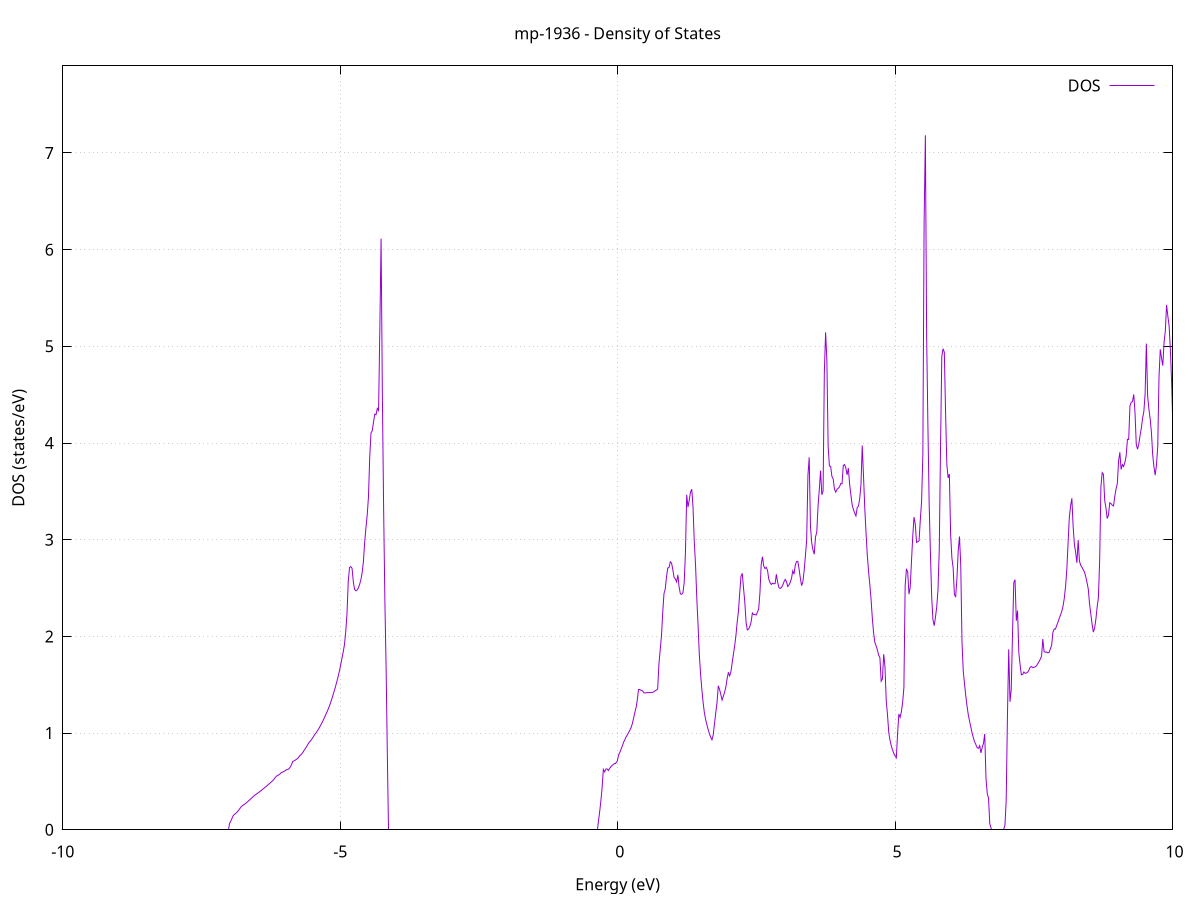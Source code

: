 set title 'mp-1936 - Density of States'
set xlabel 'Energy (eV)'
set ylabel 'DOS (states/eV)'
set grid
set xrange [-10:10]
set yrange [0:7.901]
set xzeroaxis lt -1
set terminal png size 800,600
set output 'mp-1936_dos_gnuplot.png'
plot '-' using 1:2 with lines title 'DOS'
-30.232000 0.000000
-30.209300 0.000000
-30.186500 0.000000
-30.163800 0.000000
-30.141000 0.000000
-30.118300 0.000000
-30.095500 0.000000
-30.072700 0.000000
-30.050000 0.000000
-30.027200 0.000000
-30.004500 0.000000
-29.981700 0.000000
-29.958900 0.000000
-29.936200 0.000000
-29.913400 0.000000
-29.890700 0.000000
-29.867900 0.000000
-29.845100 0.000000
-29.822400 0.000000
-29.799600 0.000000
-29.776900 0.000000
-29.754100 0.000000
-29.731300 0.000000
-29.708600 0.000000
-29.685800 0.000000
-29.663100 0.000000
-29.640300 0.000000
-29.617500 0.000000
-29.594800 0.000000
-29.572000 0.000000
-29.549300 0.000000
-29.526500 0.000000
-29.503700 0.000000
-29.481000 0.000000
-29.458200 0.000000
-29.435500 0.000000
-29.412700 0.000000
-29.389900 0.000000
-29.367200 0.000000
-29.344400 0.000000
-29.321700 0.000000
-29.298900 0.000000
-29.276100 0.000000
-29.253400 0.000000
-29.230600 0.000000
-29.207900 0.000000
-29.185100 0.000000
-29.162300 0.000000
-29.139600 0.000000
-29.116800 0.000000
-29.094100 0.000000
-29.071300 0.000000
-29.048500 0.000000
-29.025800 0.000000
-29.003000 0.000000
-28.980300 0.000000
-28.957500 0.000000
-28.934700 0.000000
-28.912000 0.000000
-28.889200 0.000000
-28.866500 0.000000
-28.843700 0.000000
-28.820900 0.000000
-28.798200 0.000000
-28.775400 0.000000
-28.752700 0.000000
-28.729900 0.000000
-28.707200 0.000000
-28.684400 0.000000
-28.661600 0.000000
-28.638900 0.000000
-28.616100 0.000000
-28.593400 0.000000
-28.570600 0.000000
-28.547800 0.000000
-28.525100 0.000000
-28.502300 0.000000
-28.479600 0.000000
-28.456800 0.000000
-28.434000 0.000000
-28.411300 0.000000
-28.388500 0.000000
-28.365800 0.000000
-28.343000 0.000000
-28.320200 0.000000
-28.297500 0.000000
-28.274700 0.000000
-28.252000 0.000000
-28.229200 0.000000
-28.206400 0.000000
-28.183700 0.000000
-28.160900 18.110400
-28.138200 35.543400
-28.115400 20.379200
-28.092600 17.071500
-28.069900 16.939700
-28.047100 18.409800
-28.024400 22.756800
-28.001600 44.437900
-27.978800 50.892100
-27.956100 25.970800
-27.933300 51.764400
-27.910600 25.797000
-27.887800 44.618100
-27.865000 54.731200
-27.842300 58.452200
-27.819500 20.855100
-27.796800 0.000000
-27.774000 0.000000
-27.751200 0.000000
-27.728500 0.000000
-27.705700 0.000000
-27.683000 0.000000
-27.660200 0.000000
-27.637400 0.000000
-27.614700 0.000000
-27.591900 0.000000
-27.569200 0.000000
-27.546400 0.000000
-27.523600 0.000000
-27.500900 0.000000
-27.478100 0.000000
-27.455400 0.000000
-27.432600 0.000000
-27.409800 0.000000
-27.387100 0.000000
-27.364300 0.000000
-27.341600 0.000000
-27.318800 0.000000
-27.296100 0.000000
-27.273300 0.000000
-27.250500 0.000000
-27.227800 0.000000
-27.205000 0.000000
-27.182300 0.000000
-27.159500 0.000000
-27.136700 0.000000
-27.114000 0.000000
-27.091200 0.000000
-27.068500 0.000000
-27.045700 0.000000
-27.022900 0.000000
-27.000200 0.000000
-26.977400 0.000000
-26.954700 0.000000
-26.931900 0.000000
-26.909100 0.000000
-26.886400 0.000000
-26.863600 0.000000
-26.840900 0.000000
-26.818100 0.000000
-26.795300 0.000000
-26.772600 0.000000
-26.749800 0.000000
-26.727100 0.000000
-26.704300 0.000000
-26.681500 0.000000
-26.658800 0.000000
-26.636000 0.000000
-26.613300 0.000000
-26.590500 0.000000
-26.567700 0.000000
-26.545000 0.000000
-26.522200 0.000000
-26.499500 0.000000
-26.476700 0.000000
-26.453900 0.000000
-26.431200 0.000000
-26.408400 0.000000
-26.385700 0.000000
-26.362900 0.000000
-26.340100 0.000000
-26.317400 0.000000
-26.294600 0.000000
-26.271900 0.000000
-26.249100 0.000000
-26.226300 0.000000
-26.203600 0.000000
-26.180800 0.000000
-26.158100 0.000000
-26.135300 0.000000
-26.112500 0.000000
-26.089800 0.000000
-26.067000 0.000000
-26.044300 0.000000
-26.021500 0.000000
-25.998700 0.000000
-25.976000 0.000000
-25.953200 0.000000
-25.930500 0.000000
-25.907700 0.000000
-25.885000 0.000000
-25.862200 0.000000
-25.839400 0.000000
-25.816700 0.000000
-25.793900 0.000000
-25.771200 0.000000
-25.748400 0.000000
-25.725600 0.000000
-25.702900 0.000000
-25.680100 0.000000
-25.657400 0.000000
-25.634600 0.000000
-25.611800 0.000000
-25.589100 0.000000
-25.566300 0.000000
-25.543600 0.000000
-25.520800 0.000000
-25.498000 0.000000
-25.475300 0.000000
-25.452500 0.000000
-25.429800 0.000000
-25.407000 0.000000
-25.384200 0.000000
-25.361500 0.000000
-25.338700 0.000000
-25.316000 0.000000
-25.293200 0.000000
-25.270400 0.000000
-25.247700 0.000000
-25.224900 0.000000
-25.202200 0.000000
-25.179400 0.000000
-25.156600 0.000000
-25.133900 0.000000
-25.111100 0.000000
-25.088400 0.000000
-25.065600 0.000000
-25.042800 0.000000
-25.020100 0.000000
-24.997300 0.000000
-24.974600 0.000000
-24.951800 0.000000
-24.929000 0.000000
-24.906300 0.000000
-24.883500 0.000000
-24.860800 0.000000
-24.838000 0.000000
-24.815200 0.000000
-24.792500 0.000000
-24.769700 0.000000
-24.747000 0.000000
-24.724200 0.000000
-24.701400 0.000000
-24.678700 0.000000
-24.655900 0.000000
-24.633200 0.000000
-24.610400 0.000000
-24.587600 0.000000
-24.564900 0.000000
-24.542100 0.000000
-24.519400 0.000000
-24.496600 0.000000
-24.473900 0.000000
-24.451100 0.000000
-24.428300 0.000000
-24.405600 0.000000
-24.382800 0.000000
-24.360100 0.000000
-24.337300 0.000000
-24.314500 0.000000
-24.291800 0.000000
-24.269000 0.000000
-24.246300 0.000000
-24.223500 0.000000
-24.200700 0.000000
-24.178000 0.000000
-24.155200 0.000000
-24.132500 0.000000
-24.109700 0.000000
-24.086900 0.000000
-24.064200 0.000000
-24.041400 0.000000
-24.018700 0.000000
-23.995900 0.000000
-23.973100 0.000000
-23.950400 0.000000
-23.927600 0.000000
-23.904900 0.000000
-23.882100 0.000000
-23.859300 0.000000
-23.836600 0.000000
-23.813800 0.000000
-23.791100 0.000000
-23.768300 0.000000
-23.745500 0.000000
-23.722800 0.000000
-23.700000 0.000000
-23.677300 0.000000
-23.654500 0.000000
-23.631700 0.000000
-23.609000 0.000000
-23.586200 0.000000
-23.563500 0.000000
-23.540700 0.000000
-23.517900 0.000000
-23.495200 0.000000
-23.472400 0.000000
-23.449700 0.000000
-23.426900 0.000000
-23.404100 0.000000
-23.381400 0.000000
-23.358600 0.000000
-23.335900 0.000000
-23.313100 0.000000
-23.290300 0.000000
-23.267600 0.000000
-23.244800 0.000000
-23.222100 0.000000
-23.199300 0.000000
-23.176500 0.000000
-23.153800 0.000000
-23.131000 0.000000
-23.108300 0.000000
-23.085500 0.000000
-23.062800 0.000000
-23.040000 0.000000
-23.017200 0.000000
-22.994500 0.000000
-22.971700 0.000000
-22.949000 0.000000
-22.926200 0.000000
-22.903400 0.000000
-22.880700 0.000000
-22.857900 0.000000
-22.835200 0.000000
-22.812400 0.000000
-22.789600 0.000000
-22.766900 0.000000
-22.744100 0.000000
-22.721400 0.000000
-22.698600 0.000000
-22.675800 0.000000
-22.653100 0.000000
-22.630300 0.000000
-22.607600 0.000000
-22.584800 0.000000
-22.562000 0.000000
-22.539300 0.000000
-22.516500 0.000000
-22.493800 0.000000
-22.471000 0.000000
-22.448200 0.000000
-22.425500 0.000000
-22.402700 0.000000
-22.380000 0.000000
-22.357200 0.000000
-22.334400 0.000000
-22.311700 0.000000
-22.288900 0.000000
-22.266200 0.000000
-22.243400 0.000000
-22.220600 0.000000
-22.197900 0.000000
-22.175100 0.000000
-22.152400 0.000000
-22.129600 0.000000
-22.106800 0.000000
-22.084100 0.000000
-22.061300 0.000000
-22.038600 0.000000
-22.015800 0.000000
-21.993000 0.000000
-21.970300 0.000000
-21.947500 0.000000
-21.924800 0.000000
-21.902000 0.000000
-21.879200 0.000000
-21.856500 0.000000
-21.833700 0.000000
-21.811000 0.000000
-21.788200 0.000000
-21.765400 0.000000
-21.742700 0.000000
-21.719900 0.000000
-21.697200 0.000000
-21.674400 0.000000
-21.651700 0.000000
-21.628900 0.000000
-21.606100 0.000000
-21.583400 0.000000
-21.560600 0.000000
-21.537900 0.000000
-21.515100 0.000000
-21.492300 0.000000
-21.469600 0.000000
-21.446800 0.000000
-21.424100 0.000000
-21.401300 0.000000
-21.378500 0.000000
-21.355800 0.000000
-21.333000 0.000000
-21.310300 0.000000
-21.287500 0.000000
-21.264700 0.000000
-21.242000 0.000000
-21.219200 0.000000
-21.196500 0.000000
-21.173700 0.000000
-21.150900 0.000000
-21.128200 0.000000
-21.105400 0.000000
-21.082700 0.000000
-21.059900 0.000000
-21.037100 0.000000
-21.014400 0.000000
-20.991600 0.000000
-20.968900 0.000000
-20.946100 0.000000
-20.923300 0.000000
-20.900600 0.000000
-20.877800 0.000000
-20.855100 0.000000
-20.832300 0.000000
-20.809500 0.000000
-20.786800 0.000000
-20.764000 0.000000
-20.741300 0.000000
-20.718500 0.000000
-20.695700 0.000000
-20.673000 0.000000
-20.650200 0.000000
-20.627500 0.000000
-20.604700 0.000000
-20.581900 0.000000
-20.559200 0.000000
-20.536400 0.000000
-20.513700 0.000000
-20.490900 0.000000
-20.468100 0.000000
-20.445400 0.000000
-20.422600 0.000000
-20.399900 0.000000
-20.377100 0.000000
-20.354300 0.000000
-20.331600 0.000000
-20.308800 0.000000
-20.286100 0.000000
-20.263300 0.000000
-20.240600 0.000000
-20.217800 0.000000
-20.195000 0.000000
-20.172300 0.000000
-20.149500 0.000000
-20.126800 0.000000
-20.104000 0.000000
-20.081200 0.000000
-20.058500 0.000000
-20.035700 0.000000
-20.013000 0.000000
-19.990200 0.000000
-19.967400 0.000000
-19.944700 0.000000
-19.921900 0.000000
-19.899200 0.000000
-19.876400 0.000000
-19.853600 0.000000
-19.830900 0.000000
-19.808100 0.000000
-19.785400 0.000000
-19.762600 0.000000
-19.739800 0.000000
-19.717100 0.000000
-19.694300 0.000000
-19.671600 0.000000
-19.648800 0.000000
-19.626000 0.000000
-19.603300 0.000000
-19.580500 0.000000
-19.557800 0.000000
-19.535000 0.000000
-19.512200 0.000000
-19.489500 0.000000
-19.466700 0.000000
-19.444000 0.000000
-19.421200 0.000000
-19.398400 0.000000
-19.375700 0.000000
-19.352900 0.000000
-19.330200 0.000000
-19.307400 0.000000
-19.284600 0.000000
-19.261900 0.000000
-19.239100 0.000000
-19.216400 0.000000
-19.193600 0.000000
-19.170800 0.000000
-19.148100 0.000000
-19.125300 0.000000
-19.102600 0.000000
-19.079800 0.000000
-19.057000 0.000000
-19.034300 0.000000
-19.011500 0.000000
-18.988800 0.000000
-18.966000 0.000000
-18.943200 0.000000
-18.920500 0.000000
-18.897700 0.000000
-18.875000 0.000000
-18.852200 0.000000
-18.829500 0.000000
-18.806700 0.000000
-18.783900 0.000000
-18.761200 0.000000
-18.738400 0.000000
-18.715700 0.000000
-18.692900 0.000000
-18.670100 0.000000
-18.647400 0.000000
-18.624600 0.000000
-18.601900 0.000000
-18.579100 0.000000
-18.556300 0.000000
-18.533600 0.000000
-18.510800 0.000000
-18.488100 0.000000
-18.465300 0.000000
-18.442500 0.000000
-18.419800 0.000000
-18.397000 0.000000
-18.374300 0.000000
-18.351500 0.000000
-18.328700 0.000000
-18.306000 0.000000
-18.283200 0.000000
-18.260500 0.000000
-18.237700 0.000000
-18.214900 0.000000
-18.192200 0.000000
-18.169400 0.000000
-18.146700 0.000000
-18.123900 0.000000
-18.101100 0.000000
-18.078400 0.000000
-18.055600 0.000000
-18.032900 0.000000
-18.010100 0.000000
-17.987300 0.000000
-17.964600 0.000000
-17.941800 0.000000
-17.919100 0.000000
-17.896300 0.000000
-17.873500 0.000000
-17.850800 0.000000
-17.828000 0.000000
-17.805300 0.000000
-17.782500 0.000000
-17.759700 0.000000
-17.737000 0.000000
-17.714200 0.000000
-17.691500 0.000000
-17.668700 0.000000
-17.645900 0.000000
-17.623200 0.000000
-17.600400 0.000000
-17.577700 0.000000
-17.554900 0.000000
-17.532100 0.000000
-17.509400 0.000000
-17.486600 0.000000
-17.463900 0.000000
-17.441100 0.000000
-17.418400 0.000000
-17.395600 0.000000
-17.372800 0.000000
-17.350100 0.000000
-17.327300 0.000000
-17.304600 0.000000
-17.281800 0.000000
-17.259000 0.000000
-17.236300 0.000000
-17.213500 0.000000
-17.190800 0.000000
-17.168000 0.000000
-17.145200 0.000000
-17.122500 0.000000
-17.099700 0.000000
-17.077000 0.000000
-17.054200 0.000000
-17.031400 0.000000
-17.008700 0.000000
-16.985900 0.000000
-16.963200 0.000000
-16.940400 0.000000
-16.917600 0.000000
-16.894900 0.000000
-16.872100 0.000000
-16.849400 0.000000
-16.826600 0.000000
-16.803800 0.000000
-16.781100 0.000000
-16.758300 0.000000
-16.735600 0.000000
-16.712800 0.000000
-16.690000 0.000000
-16.667300 0.000000
-16.644500 0.000000
-16.621800 0.000000
-16.599000 0.000000
-16.576200 0.000000
-16.553500 0.000000
-16.530700 0.000000
-16.508000 0.000000
-16.485200 0.000000
-16.462400 0.000000
-16.439700 0.000000
-16.416900 0.000000
-16.394200 0.000000
-16.371400 0.000000
-16.348600 0.000000
-16.325900 0.000000
-16.303100 0.000000
-16.280400 0.000000
-16.257600 0.000000
-16.234800 0.000000
-16.212100 0.000000
-16.189300 0.000000
-16.166600 0.000000
-16.143800 0.000000
-16.121000 0.000000
-16.098300 0.000000
-16.075500 0.000000
-16.052800 0.000000
-16.030000 0.000000
-16.007300 0.000000
-15.984500 0.000000
-15.961700 0.000000
-15.939000 0.000000
-15.916200 0.000000
-15.893500 0.000000
-15.870700 0.000000
-15.847900 0.000000
-15.825200 0.000000
-15.802400 0.000000
-15.779700 0.000000
-15.756900 0.000000
-15.734100 0.000000
-15.711400 0.000000
-15.688600 0.000000
-15.665900 0.000000
-15.643100 0.000000
-15.620300 0.000000
-15.597600 0.000000
-15.574800 0.000000
-15.552100 0.000000
-15.529300 0.000000
-15.506500 0.000000
-15.483800 0.000000
-15.461000 0.000000
-15.438300 0.000000
-15.415500 0.000000
-15.392700 0.000000
-15.370000 0.000000
-15.347200 0.000000
-15.324500 0.000000
-15.301700 0.000000
-15.278900 0.000000
-15.256200 0.000000
-15.233400 0.000000
-15.210700 0.000000
-15.187900 0.000000
-15.165100 0.000000
-15.142400 0.000000
-15.119600 0.000000
-15.096900 0.000000
-15.074100 0.000000
-15.051300 0.000000
-15.028600 0.000000
-15.005800 0.000000
-14.983100 0.000000
-14.960300 0.000000
-14.937500 0.000000
-14.914800 0.000000
-14.892000 0.000000
-14.869300 0.000000
-14.846500 0.000000
-14.823700 0.000000
-14.801000 0.000000
-14.778200 0.000000
-14.755500 0.000000
-14.732700 0.000000
-14.709900 0.000000
-14.687200 0.000000
-14.664400 0.000000
-14.641700 0.000000
-14.618900 0.000000
-14.596200 0.000000
-14.573400 0.000000
-14.550600 0.000000
-14.527900 0.000000
-14.505100 0.000000
-14.482400 0.000000
-14.459600 0.000000
-14.436800 0.000000
-14.414100 0.000000
-14.391300 0.000000
-14.368600 0.000000
-14.345800 0.000000
-14.323000 0.000000
-14.300300 0.000000
-14.277500 0.000000
-14.254800 0.000000
-14.232000 0.000000
-14.209200 0.000000
-14.186500 0.000000
-14.163700 0.000000
-14.141000 0.000000
-14.118200 0.000000
-14.095400 0.000000
-14.072700 0.000000
-14.049900 0.000000
-14.027200 0.000000
-14.004400 0.000000
-13.981600 0.000000
-13.958900 0.000000
-13.936100 0.000000
-13.913400 0.000000
-13.890600 0.000000
-13.867800 0.000000
-13.845100 0.000000
-13.822300 0.000000
-13.799600 0.000000
-13.776800 0.000000
-13.754000 0.000000
-13.731300 0.000000
-13.708500 0.000000
-13.685800 0.000000
-13.663000 0.000000
-13.640200 0.000000
-13.617500 0.000000
-13.594700 0.000000
-13.572000 0.000000
-13.549200 0.000000
-13.526400 0.000000
-13.503700 0.000000
-13.480900 0.000000
-13.458200 0.000000
-13.435400 0.000000
-13.412600 0.000000
-13.389900 0.000000
-13.367100 0.000000
-13.344400 0.000000
-13.321600 0.000000
-13.298800 0.000000
-13.276100 0.000000
-13.253300 0.000000
-13.230600 0.000000
-13.207800 0.000000
-13.185100 0.000000
-13.162300 0.000000
-13.139500 0.000000
-13.116800 0.000000
-13.094000 0.000000
-13.071300 0.000000
-13.048500 0.000000
-13.025700 0.000000
-13.003000 0.000000
-12.980200 0.000000
-12.957500 0.000000
-12.934700 0.000000
-12.911900 0.000000
-12.889200 0.000000
-12.866400 0.000000
-12.843700 0.000000
-12.820900 0.000000
-12.798100 0.000000
-12.775400 0.000000
-12.752600 0.000000
-12.729900 0.000000
-12.707100 0.000000
-12.684300 0.000000
-12.661600 0.000000
-12.638800 0.000000
-12.616100 0.000000
-12.593300 0.000000
-12.570500 0.000000
-12.547800 0.000000
-12.525000 0.000000
-12.502300 0.000000
-12.479500 0.000000
-12.456700 0.000000
-12.434000 0.000000
-12.411200 0.000000
-12.388500 0.000000
-12.365700 0.000000
-12.342900 0.000000
-12.320200 0.000000
-12.297400 0.000000
-12.274700 0.000000
-12.251900 0.000000
-12.229100 0.000000
-12.206400 0.000000
-12.183600 0.000000
-12.160900 0.000000
-12.138100 0.000000
-12.115300 0.000000
-12.092600 0.000000
-12.069800 0.000000
-12.047100 0.000000
-12.024300 0.000000
-12.001500 0.000000
-11.978800 0.000000
-11.956000 0.000000
-11.933300 0.000000
-11.910500 0.000000
-11.887700 0.000000
-11.865000 0.000000
-11.842200 0.000000
-11.819500 0.000000
-11.796700 0.000000
-11.774000 0.000000
-11.751200 0.000000
-11.728400 0.000000
-11.705700 0.000000
-11.682900 0.000000
-11.660200 0.000000
-11.637400 0.000000
-11.614600 0.000000
-11.591900 0.000000
-11.569100 0.000000
-11.546400 0.000000
-11.523600 0.000000
-11.500800 0.000000
-11.478100 0.000000
-11.455300 0.000000
-11.432600 0.000000
-11.409800 0.000000
-11.387000 0.000000
-11.364300 0.000000
-11.341500 0.000000
-11.318800 0.000000
-11.296000 0.000000
-11.273200 0.000000
-11.250500 0.000000
-11.227700 0.000000
-11.205000 0.000000
-11.182200 0.000000
-11.159400 0.000000
-11.136700 0.000000
-11.113900 0.000000
-11.091200 0.000000
-11.068400 0.000000
-11.045600 0.000000
-11.022900 0.000000
-11.000100 0.000000
-10.977400 0.000000
-10.954600 0.000000
-10.931800 0.000000
-10.909100 0.000000
-10.886300 0.000000
-10.863600 0.000000
-10.840800 0.000000
-10.818000 0.000000
-10.795300 0.000000
-10.772500 0.000000
-10.749800 0.000000
-10.727000 0.000000
-10.704200 0.000000
-10.681500 0.000000
-10.658700 0.000000
-10.636000 0.000000
-10.613200 0.000000
-10.590400 0.000000
-10.567700 0.000000
-10.544900 0.000000
-10.522200 0.000000
-10.499400 0.000000
-10.476600 0.000000
-10.453900 0.000000
-10.431100 0.000000
-10.408400 0.000000
-10.385600 0.000000
-10.362900 0.000000
-10.340100 0.000000
-10.317300 0.000000
-10.294600 0.000000
-10.271800 0.000000
-10.249100 0.000000
-10.226300 0.000000
-10.203500 0.000000
-10.180800 0.000000
-10.158000 0.000000
-10.135300 0.000000
-10.112500 0.000000
-10.089700 0.000000
-10.067000 0.000000
-10.044200 0.000000
-10.021500 0.000000
-9.998700 0.000000
-9.975900 0.000000
-9.953200 0.000000
-9.930400 0.000000
-9.907700 0.000000
-9.884900 0.000000
-9.862100 0.000000
-9.839400 0.000000
-9.816600 0.000000
-9.793900 0.000000
-9.771100 0.000000
-9.748300 0.000000
-9.725600 0.000000
-9.702800 0.000000
-9.680100 0.000000
-9.657300 0.000000
-9.634500 0.000000
-9.611800 0.000000
-9.589000 0.000000
-9.566300 0.000000
-9.543500 0.000000
-9.520700 0.000000
-9.498000 0.000000
-9.475200 0.000000
-9.452500 0.000000
-9.429700 0.000000
-9.406900 0.000000
-9.384200 0.000000
-9.361400 0.000000
-9.338700 0.000000
-9.315900 0.000000
-9.293100 0.000000
-9.270400 0.000000
-9.247600 0.000000
-9.224900 0.000000
-9.202100 0.000000
-9.179300 0.000000
-9.156600 0.000000
-9.133800 0.000000
-9.111100 0.000000
-9.088300 0.000000
-9.065500 0.000000
-9.042800 0.000000
-9.020000 0.000000
-8.997300 0.000000
-8.974500 0.000000
-8.951800 0.000000
-8.929000 0.000000
-8.906200 0.000000
-8.883500 0.000000
-8.860700 0.000000
-8.838000 0.000000
-8.815200 0.000000
-8.792400 0.000000
-8.769700 0.000000
-8.746900 0.000000
-8.724200 0.000000
-8.701400 0.000000
-8.678600 0.000000
-8.655900 0.000000
-8.633100 0.000000
-8.610400 0.000000
-8.587600 0.000000
-8.564800 0.000000
-8.542100 0.000000
-8.519300 0.000000
-8.496600 0.000000
-8.473800 0.000000
-8.451000 0.000000
-8.428300 0.000000
-8.405500 0.000000
-8.382800 0.000000
-8.360000 0.000000
-8.337200 0.000000
-8.314500 0.000000
-8.291700 0.000000
-8.269000 0.000000
-8.246200 0.000000
-8.223400 0.000000
-8.200700 0.000000
-8.177900 0.000000
-8.155200 0.000000
-8.132400 0.000000
-8.109600 0.000000
-8.086900 0.000000
-8.064100 0.000000
-8.041400 0.000000
-8.018600 0.000000
-7.995800 0.000000
-7.973100 0.000000
-7.950300 0.000000
-7.927600 0.000000
-7.904800 0.000000
-7.882000 0.000000
-7.859300 0.000000
-7.836500 0.000000
-7.813800 0.000000
-7.791000 0.000000
-7.768200 0.000000
-7.745500 0.000000
-7.722700 0.000000
-7.700000 0.000000
-7.677200 0.000000
-7.654500 0.000000
-7.631700 0.000000
-7.608900 0.000000
-7.586200 0.000000
-7.563400 0.000000
-7.540700 0.000000
-7.517900 0.000000
-7.495100 0.000000
-7.472400 0.000000
-7.449600 0.000000
-7.426900 0.000000
-7.404100 0.000000
-7.381300 0.000000
-7.358600 0.000000
-7.335800 0.000000
-7.313100 0.000000
-7.290300 0.000000
-7.267500 0.000000
-7.244800 0.000000
-7.222000 0.000000
-7.199300 0.000000
-7.176500 0.000000
-7.153700 0.000000
-7.131000 0.000000
-7.108200 0.000000
-7.085500 0.000000
-7.062700 0.000000
-7.039900 0.000000
-7.017200 0.000000
-6.994400 0.065300
-6.971700 0.090100
-6.948900 0.120400
-6.926100 0.148300
-6.903400 0.160800
-6.880600 0.170500
-6.857900 0.184000
-6.835100 0.199300
-6.812300 0.216600
-6.789600 0.234100
-6.766800 0.248200
-6.744100 0.256100
-6.721300 0.265300
-6.698500 0.275100
-6.675800 0.286400
-6.653000 0.298300
-6.630300 0.310400
-6.607500 0.323000
-6.584700 0.334600
-6.562000 0.346000
-6.539200 0.357900
-6.516500 0.366400
-6.493700 0.376000
-6.470900 0.385600
-6.448200 0.395500
-6.425400 0.406000
-6.402700 0.416700
-6.379900 0.427200
-6.357100 0.437600
-6.334400 0.448000
-6.311600 0.459400
-6.288900 0.470800
-6.266100 0.482700
-6.243400 0.494600
-6.220600 0.505800
-6.197800 0.518700
-6.175100 0.538200
-6.152300 0.552800
-6.129600 0.562400
-6.106800 0.568000
-6.084000 0.577500
-6.061300 0.591700
-6.038500 0.596900
-6.015800 0.603500
-5.993000 0.610300
-5.970200 0.620800
-5.947500 0.623000
-5.924700 0.630100
-5.902000 0.648500
-5.879200 0.671300
-5.856400 0.705500
-5.833700 0.713100
-5.810900 0.720000
-5.788200 0.729400
-5.765400 0.738600
-5.742600 0.754900
-5.719900 0.771800
-5.697100 0.782600
-5.674400 0.800100
-5.651600 0.821100
-5.628800 0.839000
-5.606100 0.860700
-5.583300 0.883200
-5.560600 0.904200
-5.537800 0.917600
-5.515000 0.934200
-5.492300 0.954600
-5.469500 0.975200
-5.446800 0.995100
-5.424000 1.012200
-5.401200 1.032800
-5.378500 1.054500
-5.355700 1.078100
-5.333000 1.102600
-5.310200 1.128400
-5.287400 1.156300
-5.264700 1.185800
-5.241900 1.214700
-5.219200 1.244200
-5.196400 1.277100
-5.173600 1.314200
-5.150900 1.354300
-5.128100 1.396900
-5.105400 1.440500
-5.082600 1.486400
-5.059800 1.534800
-5.037100 1.586200
-5.014300 1.642300
-4.991600 1.705200
-4.968800 1.772000
-4.946000 1.839100
-4.923300 1.916400
-4.900500 2.047300
-4.877800 2.236400
-4.855000 2.569700
-4.832300 2.712500
-4.809500 2.722400
-4.786700 2.704400
-4.764000 2.565000
-4.741200 2.486600
-4.718500 2.471900
-4.695700 2.478500
-4.672900 2.501700
-4.650200 2.537200
-4.627400 2.587400
-4.604700 2.658100
-4.581900 2.776800
-4.559100 2.973100
-4.536400 3.123800
-4.513600 3.254600
-4.490900 3.443200
-4.468100 3.856900
-4.445300 4.105200
-4.422600 4.127400
-4.399800 4.217200
-4.377100 4.299800
-4.354300 4.292900
-4.331500 4.357800
-4.308800 4.335700
-4.286000 5.182500
-4.263300 6.114600
-4.240500 4.505700
-4.217700 3.323400
-4.195000 2.368800
-4.172200 1.648500
-4.149500 0.722300
-4.126700 0.000000
-4.103900 0.000000
-4.081200 0.000000
-4.058400 0.000000
-4.035700 0.000000
-4.012900 0.000000
-3.990100 0.000000
-3.967400 0.000000
-3.944600 0.000000
-3.921900 0.000000
-3.899100 0.000000
-3.876300 0.000000
-3.853600 0.000000
-3.830800 0.000000
-3.808100 0.000000
-3.785300 0.000000
-3.762500 0.000000
-3.739800 0.000000
-3.717000 0.000000
-3.694300 0.000000
-3.671500 0.000000
-3.648700 0.000000
-3.626000 0.000000
-3.603200 0.000000
-3.580500 0.000000
-3.557700 0.000000
-3.534900 0.000000
-3.512200 0.000000
-3.489400 0.000000
-3.466700 0.000000
-3.443900 0.000000
-3.421200 0.000000
-3.398400 0.000000
-3.375600 0.000000
-3.352900 0.000000
-3.330100 0.000000
-3.307400 0.000000
-3.284600 0.000000
-3.261800 0.000000
-3.239100 0.000000
-3.216300 0.000000
-3.193600 0.000000
-3.170800 0.000000
-3.148000 0.000000
-3.125300 0.000000
-3.102500 0.000000
-3.079800 0.000000
-3.057000 0.000000
-3.034200 0.000000
-3.011500 0.000000
-2.988700 0.000000
-2.966000 0.000000
-2.943200 0.000000
-2.920400 0.000000
-2.897700 0.000000
-2.874900 0.000000
-2.852200 0.000000
-2.829400 0.000000
-2.806600 0.000000
-2.783900 0.000000
-2.761100 0.000000
-2.738400 0.000000
-2.715600 0.000000
-2.692800 0.000000
-2.670100 0.000000
-2.647300 0.000000
-2.624600 0.000000
-2.601800 0.000000
-2.579000 0.000000
-2.556300 0.000000
-2.533500 0.000000
-2.510800 0.000000
-2.488000 0.000000
-2.465200 0.000000
-2.442500 0.000000
-2.419700 0.000000
-2.397000 0.000000
-2.374200 0.000000
-2.351400 0.000000
-2.328700 0.000000
-2.305900 0.000000
-2.283200 0.000000
-2.260400 0.000000
-2.237600 0.000000
-2.214900 0.000000
-2.192100 0.000000
-2.169400 0.000000
-2.146600 0.000000
-2.123800 0.000000
-2.101100 0.000000
-2.078300 0.000000
-2.055600 0.000000
-2.032800 0.000000
-2.010100 0.000000
-1.987300 0.000000
-1.964500 0.000000
-1.941800 0.000000
-1.919000 0.000000
-1.896300 0.000000
-1.873500 0.000000
-1.850700 0.000000
-1.828000 0.000000
-1.805200 0.000000
-1.782500 0.000000
-1.759700 0.000000
-1.736900 0.000000
-1.714200 0.000000
-1.691400 0.000000
-1.668700 0.000000
-1.645900 0.000000
-1.623100 0.000000
-1.600400 0.000000
-1.577600 0.000000
-1.554900 0.000000
-1.532100 0.000000
-1.509300 0.000000
-1.486600 0.000000
-1.463800 0.000000
-1.441100 0.000000
-1.418300 0.000000
-1.395500 0.000000
-1.372800 0.000000
-1.350000 0.000000
-1.327300 0.000000
-1.304500 0.000000
-1.281700 0.000000
-1.259000 0.000000
-1.236200 0.000000
-1.213500 0.000000
-1.190700 0.000000
-1.167900 0.000000
-1.145200 0.000000
-1.122400 0.000000
-1.099700 0.000000
-1.076900 0.000000
-1.054100 0.000000
-1.031400 0.000000
-1.008600 0.000000
-0.985900 0.000000
-0.963100 0.000000
-0.940300 0.000000
-0.917600 0.000000
-0.894800 0.000000
-0.872100 0.000000
-0.849300 0.000000
-0.826500 0.000000
-0.803800 0.000000
-0.781000 0.000000
-0.758300 0.000000
-0.735500 0.000000
-0.712700 0.000000
-0.690000 0.000000
-0.667200 0.000000
-0.644500 0.000000
-0.621700 0.000000
-0.599000 0.000000
-0.576200 0.000000
-0.553400 0.000000
-0.530700 0.000000
-0.507900 0.000000
-0.485200 0.000000
-0.462400 0.000000
-0.439600 0.000000
-0.416900 0.000000
-0.394100 0.000000
-0.371400 0.000000
-0.348600 0.076700
-0.325800 0.178200
-0.303100 0.293600
-0.280300 0.432800
-0.257600 0.624200
-0.234800 0.599000
-0.212000 0.628600
-0.189300 0.629200
-0.166500 0.612500
-0.143800 0.636000
-0.121000 0.652900
-0.098200 0.666100
-0.075500 0.677000
-0.052700 0.686300
-0.030000 0.686300
-0.007200 0.710100
0.015600 0.771000
0.038300 0.799600
0.061100 0.832200
0.083800 0.866100
0.106600 0.904500
0.129400 0.930300
0.152100 0.960300
0.174900 0.980900
0.197600 1.005400
0.220400 1.031200
0.243200 1.057900
0.265900 1.099800
0.288700 1.157600
0.311400 1.216400
0.334200 1.269200
0.357000 1.354100
0.379700 1.446000
0.402500 1.446000
0.425200 1.442500
0.448000 1.437500
0.470800 1.416700
0.493500 1.415200
0.516300 1.417000
0.539000 1.419100
0.561800 1.418600
0.584600 1.417800
0.607300 1.421300
0.630100 1.421600
0.652800 1.426800
0.675600 1.437400
0.698400 1.444800
0.721100 1.455400
0.743900 1.714200
0.766600 1.857300
0.789400 2.000100
0.812100 2.243600
0.834900 2.441700
0.857700 2.488700
0.880400 2.613500
0.903200 2.707300
0.925900 2.712200
0.948700 2.772000
0.971500 2.758800
0.994200 2.692000
1.017000 2.609100
1.039700 2.594900
1.062500 2.563900
1.085300 2.636300
1.108000 2.508500
1.130800 2.439300
1.153500 2.435000
1.176300 2.449200
1.199100 2.555100
1.221800 2.864600
1.244600 3.465400
1.267300 3.337200
1.290100 3.408800
1.312900 3.489800
1.335600 3.523000
1.358400 3.340300
1.381100 2.979200
1.403900 2.738800
1.426700 2.392600
1.449400 2.114300
1.472200 1.809800
1.494900 1.609300
1.517700 1.452100
1.540500 1.316200
1.563200 1.210500
1.586000 1.140500
1.608700 1.085700
1.631500 1.035500
1.654300 0.992600
1.677000 0.959000
1.699800 0.930900
1.722500 0.980300
1.745300 1.098200
1.768100 1.208500
1.790800 1.314200
1.813600 1.489100
1.836300 1.453200
1.859100 1.399400
1.881900 1.341500
1.904600 1.381200
1.927400 1.421600
1.950100 1.477600
1.972900 1.561000
1.995700 1.629100
2.018400 1.591800
2.041200 1.634300
2.063900 1.726700
2.086700 1.815800
2.109500 1.904900
2.132200 2.010800
2.155000 2.152800
2.177700 2.262400
2.200500 2.454500
2.223200 2.621900
2.246000 2.652100
2.268800 2.498500
2.291500 2.358200
2.314300 2.149200
2.337000 2.066900
2.359800 2.075800
2.382600 2.102500
2.405300 2.149000
2.428100 2.242400
2.450800 2.226700
2.473600 2.225900
2.496400 2.221300
2.519100 2.250400
2.541900 2.284200
2.564600 2.450600
2.587400 2.746600
2.610200 2.823800
2.632900 2.727400
2.655700 2.701800
2.678400 2.714900
2.701200 2.682800
2.724000 2.590400
2.746700 2.557400
2.769500 2.537300
2.792200 2.550200
2.815000 2.544100
2.837800 2.546200
2.860500 2.642500
2.883300 2.562000
2.906000 2.507200
2.928800 2.495800
2.951600 2.505200
2.974300 2.527200
2.997100 2.564200
3.019800 2.589300
3.042600 2.566000
3.065400 2.516100
3.088100 2.532000
3.110900 2.558500
3.133600 2.601900
3.156400 2.678100
3.179200 2.644700
3.201900 2.737700
3.224700 2.774000
3.247400 2.776400
3.270200 2.695200
3.293000 2.600500
3.315700 2.524600
3.338500 2.566300
3.361200 2.681100
3.384000 2.832200
3.406800 2.999000
3.429500 3.666500
3.452300 3.852000
3.475000 3.139600
3.497800 2.967300
3.520600 2.893200
3.543300 2.850100
3.566100 3.029200
3.588800 3.078300
3.611600 3.345700
3.634300 3.519600
3.657100 3.714200
3.679900 3.464300
3.702600 3.504200
3.725400 4.732500
3.748100 5.145000
3.770900 4.854000
3.793700 3.969600
3.816400 3.763300
3.839200 3.757900
3.861900 3.653800
3.884700 3.629300
3.907500 3.522500
3.930200 3.492800
3.953000 3.519300
3.975700 3.532100
3.998500 3.546400
4.021300 3.580900
4.044000 3.578000
4.066800 3.768800
4.089500 3.777900
4.112300 3.741500
4.135100 3.671000
4.157800 3.740700
4.180600 3.577100
4.203300 3.464900
4.226100 3.361000
4.248900 3.312400
4.271600 3.276700
4.294400 3.245800
4.317100 3.331100
4.339900 3.347000
4.362700 3.426500
4.385400 3.569200
4.408200 3.974000
4.430900 3.662900
4.453700 3.331300
4.476500 3.073800
4.499200 2.840600
4.522000 2.674600
4.544700 2.537200
4.567500 2.382300
4.590300 2.186200
4.613000 2.035700
4.635800 1.937300
4.658500 1.902000
4.681300 1.859800
4.704100 1.805900
4.726800 1.780000
4.749600 1.536800
4.772300 1.560200
4.795100 1.816300
4.817900 1.688700
4.840600 1.336500
4.863400 1.191000
4.886100 1.007600
4.908900 0.925800
4.931700 0.868100
4.954400 0.825500
4.977200 0.790200
4.999900 0.764000
5.022700 0.744400
5.045400 0.996000
5.068200 1.197400
5.091000 1.162600
5.113700 1.222300
5.136500 1.317600
5.159200 1.470200
5.182000 2.529000
5.204800 2.699300
5.227500 2.664300
5.250300 2.436900
5.273000 2.507900
5.295800 2.776800
5.318600 3.035000
5.341300 3.234100
5.364100 3.161800
5.386800 2.972400
5.409600 2.979500
5.432400 2.988600
5.455100 3.208100
5.477900 3.395300
5.500600 3.881200
5.523400 6.279200
5.546200 7.183000
5.568900 5.112900
5.591700 4.183200
5.614400 3.372000
5.637200 2.860600
5.660000 2.407900
5.682700 2.172900
5.705500 2.110400
5.728200 2.202000
5.751000 2.304600
5.773800 2.485600
5.796500 2.900600
5.819300 3.964700
5.842000 4.892200
5.864800 4.976100
5.887600 4.939300
5.910300 4.315900
5.933100 3.778600
5.955800 3.639400
5.978600 3.679100
6.001400 3.050800
6.024100 2.811400
6.046900 2.707200
6.069600 2.430100
6.092400 2.411600
6.115200 2.601700
6.137900 2.883300
6.160700 3.033600
6.183400 2.743200
6.206200 1.940500
6.229000 1.639100
6.251700 1.510000
6.274500 1.383500
6.297200 1.278100
6.320000 1.188200
6.342800 1.123100
6.365500 1.060700
6.388300 1.000900
6.411000 0.951200
6.433800 0.909300
6.456500 0.880400
6.479300 0.850200
6.502100 0.841800
6.524800 0.869700
6.547600 0.794600
6.570300 0.852400
6.593100 0.894100
6.615900 0.991300
6.638600 0.531000
6.661400 0.376400
6.684100 0.326500
6.706900 0.063500
6.729700 0.000000
6.752400 0.000000
6.775200 0.000000
6.797900 0.000000
6.820700 0.000000
6.843500 0.000000
6.866200 0.000000
6.889000 0.000000
6.911700 0.000000
6.934500 0.000000
6.957300 0.000000
6.980000 0.043300
7.002800 0.306500
7.025500 1.180400
7.048300 1.866500
7.071100 1.324100
7.093800 1.450500
7.116600 2.023900
7.139300 2.555600
7.162100 2.587300
7.184900 2.162000
7.207600 2.267600
7.230400 1.830500
7.253100 1.708400
7.275900 1.602800
7.298700 1.605800
7.321400 1.632200
7.344200 1.618400
7.366900 1.620700
7.389700 1.630200
7.412500 1.651700
7.435200 1.681000
7.458000 1.689100
7.480700 1.678100
7.503500 1.680500
7.526300 1.684900
7.549000 1.696600
7.571800 1.717800
7.594500 1.738000
7.617300 1.765300
7.640100 1.795600
7.662800 1.972800
7.685600 1.843200
7.708300 1.836500
7.731100 1.838900
7.753900 1.829200
7.776600 1.836000
7.799400 1.871800
7.822100 1.909200
7.844900 2.044000
7.867600 2.076900
7.890400 2.075400
7.913200 2.113500
7.935900 2.147100
7.958700 2.187400
7.981400 2.220200
8.004200 2.259300
8.027000 2.313100
8.049700 2.393600
8.072500 2.515700
8.095200 2.688700
8.118000 2.964300
8.140800 3.232400
8.163500 3.349800
8.186300 3.428900
8.209000 3.138000
8.231800 2.953600
8.254600 2.867800
8.277300 2.760300
8.300100 2.996200
8.322800 2.779600
8.345600 2.736000
8.368400 2.715100
8.391100 2.689500
8.413900 2.664700
8.436600 2.617200
8.459400 2.557400
8.482200 2.490100
8.504900 2.337400
8.527700 2.232100
8.550400 2.129700
8.573200 2.044700
8.596000 2.084600
8.618700 2.175000
8.641500 2.301600
8.664200 2.398300
8.687000 2.777700
8.709800 3.545400
8.732500 3.693900
8.755300 3.676600
8.778000 3.407500
8.800800 3.326700
8.823600 3.219400
8.846300 3.255400
8.869100 3.382400
8.891800 3.373600
8.914600 3.356900
8.937400 3.349800
8.960100 3.449600
8.982900 3.526200
9.005600 3.581000
9.028400 3.813200
9.051200 3.904400
9.073900 3.727100
9.096700 3.777800
9.119400 3.757400
9.142200 3.800300
9.165000 3.866900
9.187700 4.038400
9.210500 4.036300
9.233200 4.385200
9.256000 4.421200
9.278700 4.429300
9.301500 4.502600
9.324300 4.315000
9.347000 3.985300
9.369800 3.936400
9.392500 3.989300
9.415300 4.078100
9.438100 4.153100
9.460800 4.256800
9.483600 4.325900
9.506300 4.505100
9.529100 5.028400
9.551900 4.485800
9.574600 4.351400
9.597400 4.251000
9.620100 4.111500
9.642900 3.879600
9.665700 3.753900
9.688400 3.668200
9.711200 3.771900
9.733900 3.963000
9.756700 4.683200
9.779500 4.968500
9.802200 4.879200
9.825000 4.800400
9.847700 5.040200
9.870500 5.158100
9.893300 5.428900
9.916000 5.314000
9.938800 5.211800
9.961500 4.969400
9.984300 4.620200
10.007100 4.162100
10.029800 4.170900
10.052600 3.335400
10.075300 2.883300
10.098100 2.608600
10.120900 2.479300
10.143600 2.500600
10.166400 2.668900
10.189100 3.016400
10.211900 3.356700
10.234700 3.279400
10.257400 3.360200
10.280200 3.425200
10.302900 3.525400
10.325700 3.695800
10.348500 3.935100
10.371200 4.213700
10.394000 4.616600
10.416700 4.944700
10.439500 4.898000
10.462300 5.133900
10.485000 5.055000
10.507800 4.968700
10.530500 4.496900
10.553300 4.230000
10.576100 4.454300
10.598800 4.340600
10.621600 4.446400
10.644300 4.009900
10.667100 3.409500
10.689800 3.124800
10.712600 2.994700
10.735400 2.928200
10.758100 2.816300
10.780900 2.744200
10.803600 2.785500
10.826400 2.617900
10.849200 2.506900
10.871900 2.365900
10.894700 2.144400
10.917400 2.041800
10.940200 1.974300
10.963000 1.951900
10.985700 2.017300
11.008500 1.857900
11.031200 1.763700
11.054000 1.811600
11.076800 1.979900
11.099500 2.051700
11.122300 2.165100
11.145000 2.317400
11.167800 2.545500
11.190600 2.719100
11.213300 2.866300
11.236100 2.858700
11.258800 2.890700
11.281600 2.979900
11.304400 3.112000
11.327100 3.303700
11.349900 3.457500
11.372600 3.552400
11.395400 3.606000
11.418200 3.541500
11.440900 3.547700
11.463700 3.445000
11.486400 3.277300
11.509200 2.952000
11.532000 2.525300
11.554700 2.339500
11.577500 1.941200
11.600200 1.628900
11.623000 1.484600
11.645800 1.330500
11.668500 1.220700
11.691300 1.181700
11.714000 1.198900
11.736800 1.189200
11.759600 1.104900
11.782300 1.066600
11.805100 1.263300
11.827800 1.386800
11.850600 1.430800
11.873400 1.452500
11.896100 1.747800
11.918900 2.094800
11.941600 2.288200
11.964400 2.283600
11.987200 2.271800
12.009900 2.301100
12.032700 2.298900
12.055400 2.155100
12.078200 2.018400
12.100900 1.984500
12.123700 1.983400
12.146500 1.984800
12.169200 1.841000
12.192000 1.656200
12.214700 1.513900
12.237500 1.414400
12.260300 1.366400
12.283000 1.326200
12.305800 1.294900
12.328500 1.278600
12.351300 1.269000
12.374100 1.264700
12.396800 1.239900
12.419600 1.227100
12.442300 1.220500
12.465100 1.222200
12.487900 1.253100
12.510600 1.037000
12.533400 0.988200
12.556100 0.965400
12.578900 0.961200
12.601700 0.960800
12.624400 0.946400
12.647200 0.940900
12.669900 0.935200
12.692700 0.914000
12.715500 0.899200
12.738200 0.888100
12.761000 0.875100
12.783700 0.863700
12.806500 0.862100
12.829300 0.869800
12.852000 0.894300
12.874800 0.840200
12.897500 0.863500
12.920300 0.934200
12.943100 0.920600
12.965800 0.819600
12.988600 0.625400
13.011300 0.499500
13.034100 0.401300
13.056900 0.345700
13.079600 0.312100
13.102400 0.277300
13.125100 0.246300
13.147900 0.267500
13.170700 0.260800
13.193400 0.110600
13.216200 0.000500
13.238900 0.000000
13.261700 0.000000
13.284500 0.000000
13.307200 0.000000
13.330000 0.000000
13.352700 0.000000
13.375500 0.000000
13.398300 0.000000
13.421000 0.000000
13.443800 0.000000
13.466500 0.000000
13.489300 0.000000
13.512000 0.000000
13.534800 0.000000
13.557600 0.000000
13.580300 0.000000
13.603100 0.000000
13.625800 0.000000
13.648600 0.000000
13.671400 0.000000
13.694100 0.000000
13.716900 0.000000
13.739600 0.000000
13.762400 0.000000
13.785200 0.000000
13.807900 0.000000
13.830700 0.000000
13.853400 0.000000
13.876200 0.000000
13.899000 0.000000
13.921700 0.000000
13.944500 0.000000
13.967200 0.000000
13.990000 0.000000
14.012800 0.000000
14.035500 0.000000
14.058300 0.000000
14.081000 0.000000
14.103800 0.000000
14.126600 0.000000
14.149300 0.000000
14.172100 0.000000
14.194800 0.000000
14.217600 0.000000
14.240400 0.000000
14.263100 0.000000
14.285900 0.000000
14.308600 0.000000
14.331400 0.000000
14.354200 0.000000
14.376900 0.000000
14.399700 0.000000
14.422400 0.000000
14.445200 0.000000
14.468000 0.000000
14.490700 0.000000
14.513500 0.000000
14.536200 0.000000
14.559000 0.000000
14.581800 0.000000
14.604500 0.000000
14.627300 0.000000
14.650000 0.000000
14.672800 0.000000
14.695600 0.000000
14.718300 0.000000
14.741100 0.000000
14.763800 0.000000
14.786600 0.000000
14.809300 0.000000
14.832100 0.000000
14.854900 0.000000
14.877600 0.000000
14.900400 0.000000
14.923100 0.000000
14.945900 0.000000
14.968700 0.000000
14.991400 0.000000
15.014200 0.000000
15.036900 0.000000
15.059700 0.000000
15.082500 0.000000
15.105200 0.000000
15.128000 0.000000
15.150700 0.000000
15.173500 0.000000
15.196300 0.000000
15.219000 0.000000
15.241800 0.000000
15.264500 0.000000
15.287300 0.000000
e
